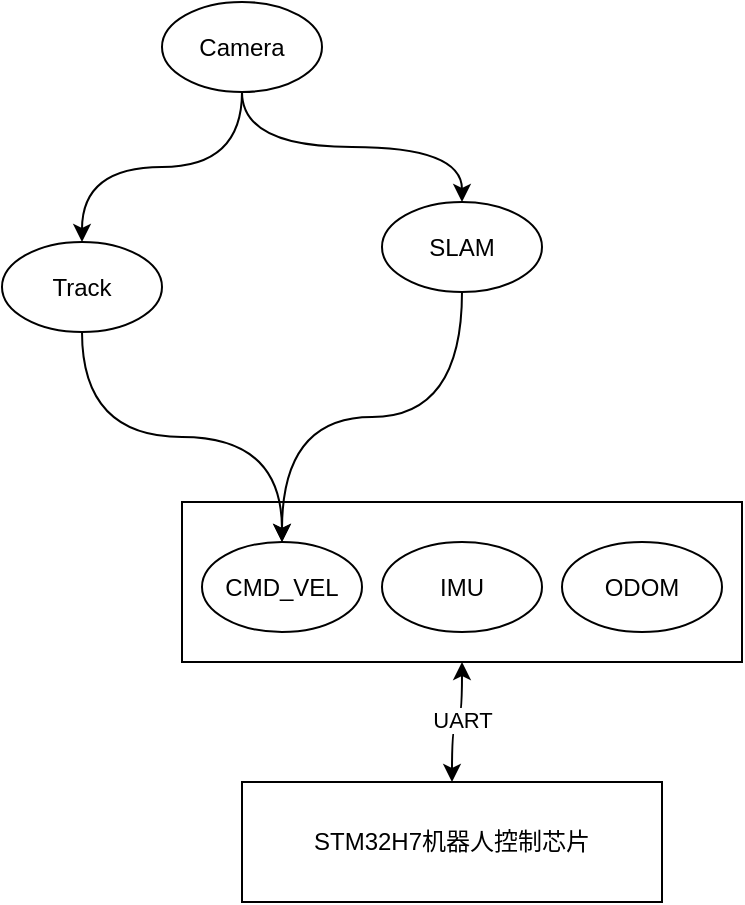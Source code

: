 <mxfile version="28.0.7">
  <diagram name="第 1 页" id="KSHVw96jHuzLOnOTkCxK">
    <mxGraphModel dx="1018" dy="584" grid="1" gridSize="10" guides="1" tooltips="1" connect="1" arrows="1" fold="1" page="1" pageScale="1" pageWidth="827" pageHeight="1169" math="0" shadow="0">
      <root>
        <mxCell id="0" />
        <mxCell id="1" parent="0" />
        <mxCell id="0AkeG1J8nlGMrkTWvW4z-6" value="" style="rounded=0;whiteSpace=wrap;html=1;" vertex="1" parent="1">
          <mxGeometry x="250" y="310" width="280" height="80" as="geometry" />
        </mxCell>
        <mxCell id="0AkeG1J8nlGMrkTWvW4z-4" style="edgeStyle=orthogonalEdgeStyle;rounded=0;orthogonalLoop=1;jettySize=auto;html=1;exitX=0.5;exitY=0;exitDx=0;exitDy=0;entryX=0.5;entryY=1;entryDx=0;entryDy=0;startArrow=classic;startFill=1;curved=1;" edge="1" parent="1" source="0AkeG1J8nlGMrkTWvW4z-2" target="0AkeG1J8nlGMrkTWvW4z-6">
          <mxGeometry relative="1" as="geometry">
            <mxPoint x="385" y="350" as="targetPoint" />
          </mxGeometry>
        </mxCell>
        <mxCell id="0AkeG1J8nlGMrkTWvW4z-5" value="UART" style="edgeLabel;html=1;align=center;verticalAlign=middle;resizable=0;points=[];" vertex="1" connectable="0" parent="0AkeG1J8nlGMrkTWvW4z-4">
          <mxGeometry x="0.1" relative="1" as="geometry">
            <mxPoint as="offset" />
          </mxGeometry>
        </mxCell>
        <mxCell id="0AkeG1J8nlGMrkTWvW4z-2" value="STM32H7机器人控制芯片" style="rounded=0;whiteSpace=wrap;html=1;" vertex="1" parent="1">
          <mxGeometry x="280" y="450" width="210" height="60" as="geometry" />
        </mxCell>
        <mxCell id="0AkeG1J8nlGMrkTWvW4z-9" value="CMD_VEL" style="ellipse;whiteSpace=wrap;html=1;" vertex="1" parent="1">
          <mxGeometry x="260" y="330" width="80" height="45" as="geometry" />
        </mxCell>
        <mxCell id="0AkeG1J8nlGMrkTWvW4z-10" value="IMU" style="ellipse;whiteSpace=wrap;html=1;" vertex="1" parent="1">
          <mxGeometry x="350" y="330" width="80" height="45" as="geometry" />
        </mxCell>
        <mxCell id="0AkeG1J8nlGMrkTWvW4z-11" value="ODOM" style="ellipse;whiteSpace=wrap;html=1;" vertex="1" parent="1">
          <mxGeometry x="440" y="330" width="80" height="45" as="geometry" />
        </mxCell>
        <mxCell id="0AkeG1J8nlGMrkTWvW4z-20" style="edgeStyle=orthogonalEdgeStyle;curved=1;rounded=0;orthogonalLoop=1;jettySize=auto;html=1;exitX=0.5;exitY=1;exitDx=0;exitDy=0;entryX=0.5;entryY=0;entryDx=0;entryDy=0;" edge="1" parent="1" source="0AkeG1J8nlGMrkTWvW4z-13" target="0AkeG1J8nlGMrkTWvW4z-15">
          <mxGeometry relative="1" as="geometry" />
        </mxCell>
        <mxCell id="0AkeG1J8nlGMrkTWvW4z-21" style="edgeStyle=orthogonalEdgeStyle;curved=1;rounded=0;orthogonalLoop=1;jettySize=auto;html=1;exitX=0.5;exitY=1;exitDx=0;exitDy=0;entryX=0.5;entryY=0;entryDx=0;entryDy=0;" edge="1" parent="1" source="0AkeG1J8nlGMrkTWvW4z-13" target="0AkeG1J8nlGMrkTWvW4z-14">
          <mxGeometry relative="1" as="geometry" />
        </mxCell>
        <mxCell id="0AkeG1J8nlGMrkTWvW4z-13" value="Camera" style="ellipse;whiteSpace=wrap;html=1;" vertex="1" parent="1">
          <mxGeometry x="240" y="60" width="80" height="45" as="geometry" />
        </mxCell>
        <mxCell id="0AkeG1J8nlGMrkTWvW4z-19" style="edgeStyle=orthogonalEdgeStyle;curved=1;rounded=0;orthogonalLoop=1;jettySize=auto;html=1;exitX=0.5;exitY=1;exitDx=0;exitDy=0;entryX=0.5;entryY=0;entryDx=0;entryDy=0;" edge="1" parent="1" source="0AkeG1J8nlGMrkTWvW4z-14" target="0AkeG1J8nlGMrkTWvW4z-9">
          <mxGeometry relative="1" as="geometry" />
        </mxCell>
        <mxCell id="0AkeG1J8nlGMrkTWvW4z-14" value="SLAM" style="ellipse;whiteSpace=wrap;html=1;" vertex="1" parent="1">
          <mxGeometry x="350" y="160" width="80" height="45" as="geometry" />
        </mxCell>
        <mxCell id="0AkeG1J8nlGMrkTWvW4z-18" style="edgeStyle=orthogonalEdgeStyle;curved=1;rounded=0;orthogonalLoop=1;jettySize=auto;html=1;exitX=0.5;exitY=1;exitDx=0;exitDy=0;entryX=0.5;entryY=0;entryDx=0;entryDy=0;" edge="1" parent="1" source="0AkeG1J8nlGMrkTWvW4z-15" target="0AkeG1J8nlGMrkTWvW4z-9">
          <mxGeometry relative="1" as="geometry" />
        </mxCell>
        <mxCell id="0AkeG1J8nlGMrkTWvW4z-15" value="Track" style="ellipse;whiteSpace=wrap;html=1;" vertex="1" parent="1">
          <mxGeometry x="160" y="180" width="80" height="45" as="geometry" />
        </mxCell>
      </root>
    </mxGraphModel>
  </diagram>
</mxfile>
